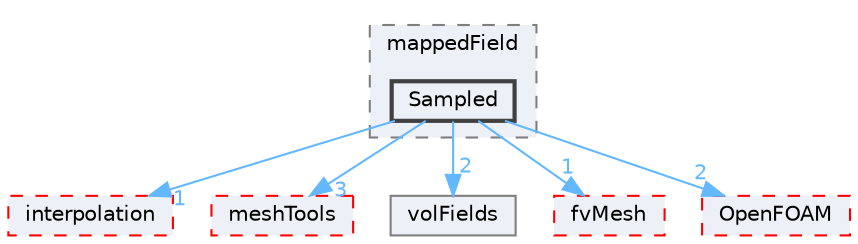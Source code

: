 digraph "src/finiteVolume/fields/fvPatchFields/derived/mappedField/Sampled"
{
 // LATEX_PDF_SIZE
  bgcolor="transparent";
  edge [fontname=Helvetica,fontsize=10,labelfontname=Helvetica,labelfontsize=10];
  node [fontname=Helvetica,fontsize=10,shape=box,height=0.2,width=0.4];
  compound=true
  subgraph clusterdir_47b16d7c37e839500c86a9f85d390756 {
    graph [ bgcolor="#edf0f7", pencolor="grey50", label="mappedField", fontname=Helvetica,fontsize=10 style="filled,dashed", URL="dir_47b16d7c37e839500c86a9f85d390756.html",tooltip=""]
  dir_3d519e974213c0a2ad72ebee90786946 [label="Sampled", fillcolor="#edf0f7", color="grey25", style="filled,bold", URL="dir_3d519e974213c0a2ad72ebee90786946.html",tooltip=""];
  }
  dir_a586eb954e2e5e74ecf6fe95a2457777 [label="interpolation", fillcolor="#edf0f7", color="red", style="filled,dashed", URL="dir_a586eb954e2e5e74ecf6fe95a2457777.html",tooltip=""];
  dir_ae30ad0bef50cf391b24c614251bb9fd [label="meshTools", fillcolor="#edf0f7", color="red", style="filled,dashed", URL="dir_ae30ad0bef50cf391b24c614251bb9fd.html",tooltip=""];
  dir_bd8bf7fa65467c460a50eacc456ce356 [label="volFields", fillcolor="#edf0f7", color="grey50", style="filled", URL="dir_bd8bf7fa65467c460a50eacc456ce356.html",tooltip=""];
  dir_c382fa095c9c33d8673c0dd60aaef275 [label="fvMesh", fillcolor="#edf0f7", color="red", style="filled,dashed", URL="dir_c382fa095c9c33d8673c0dd60aaef275.html",tooltip=""];
  dir_c5473ff19b20e6ec4dfe5c310b3778a8 [label="OpenFOAM", fillcolor="#edf0f7", color="red", style="filled,dashed", URL="dir_c5473ff19b20e6ec4dfe5c310b3778a8.html",tooltip=""];
  dir_3d519e974213c0a2ad72ebee90786946->dir_a586eb954e2e5e74ecf6fe95a2457777 [headlabel="1", labeldistance=1.5 headhref="dir_003393_001923.html" href="dir_003393_001923.html" color="steelblue1" fontcolor="steelblue1"];
  dir_3d519e974213c0a2ad72ebee90786946->dir_ae30ad0bef50cf391b24c614251bb9fd [headlabel="3", labeldistance=1.5 headhref="dir_003393_002382.html" href="dir_003393_002382.html" color="steelblue1" fontcolor="steelblue1"];
  dir_3d519e974213c0a2ad72ebee90786946->dir_bd8bf7fa65467c460a50eacc456ce356 [headlabel="2", labeldistance=1.5 headhref="dir_003393_004295.html" href="dir_003393_004295.html" color="steelblue1" fontcolor="steelblue1"];
  dir_3d519e974213c0a2ad72ebee90786946->dir_c382fa095c9c33d8673c0dd60aaef275 [headlabel="1", labeldistance=1.5 headhref="dir_003393_001544.html" href="dir_003393_001544.html" color="steelblue1" fontcolor="steelblue1"];
  dir_3d519e974213c0a2ad72ebee90786946->dir_c5473ff19b20e6ec4dfe5c310b3778a8 [headlabel="2", labeldistance=1.5 headhref="dir_003393_002695.html" href="dir_003393_002695.html" color="steelblue1" fontcolor="steelblue1"];
}
